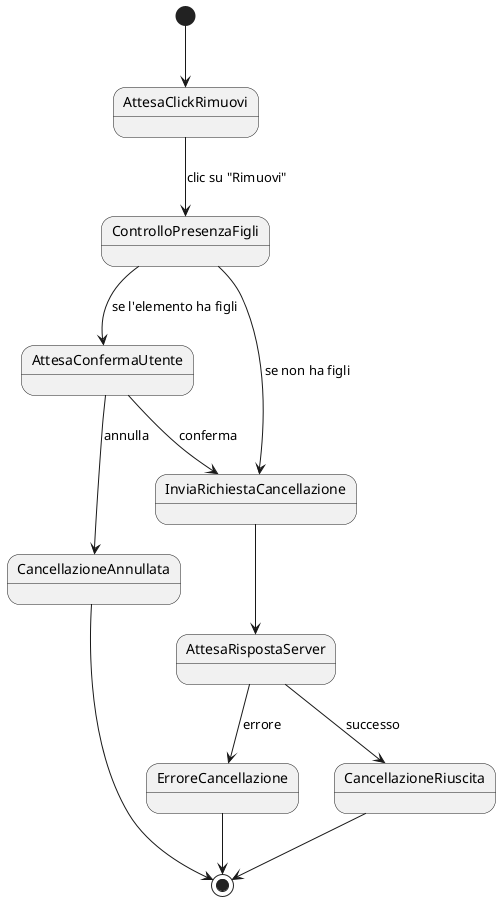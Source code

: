 @startuml Stato_Rimuovi_Elemento

[*] --> AttesaClickRimuovi

AttesaClickRimuovi --> ControlloPresenzaFigli : clic su "Rimuovi"
ControlloPresenzaFigli --> AttesaConfermaUtente : se l'elemento ha figli
AttesaConfermaUtente --> InviaRichiestaCancellazione : conferma
AttesaConfermaUtente --> CancellazioneAnnullata : annulla

ControlloPresenzaFigli --> InviaRichiestaCancellazione : se non ha figli

InviaRichiestaCancellazione --> AttesaRispostaServer
AttesaRispostaServer --> CancellazioneRiuscita : successo
AttesaRispostaServer --> ErroreCancellazione : errore

CancellazioneAnnullata --> [*]
CancellazioneRiuscita --> [*]
ErroreCancellazione --> [*]

@enduml
